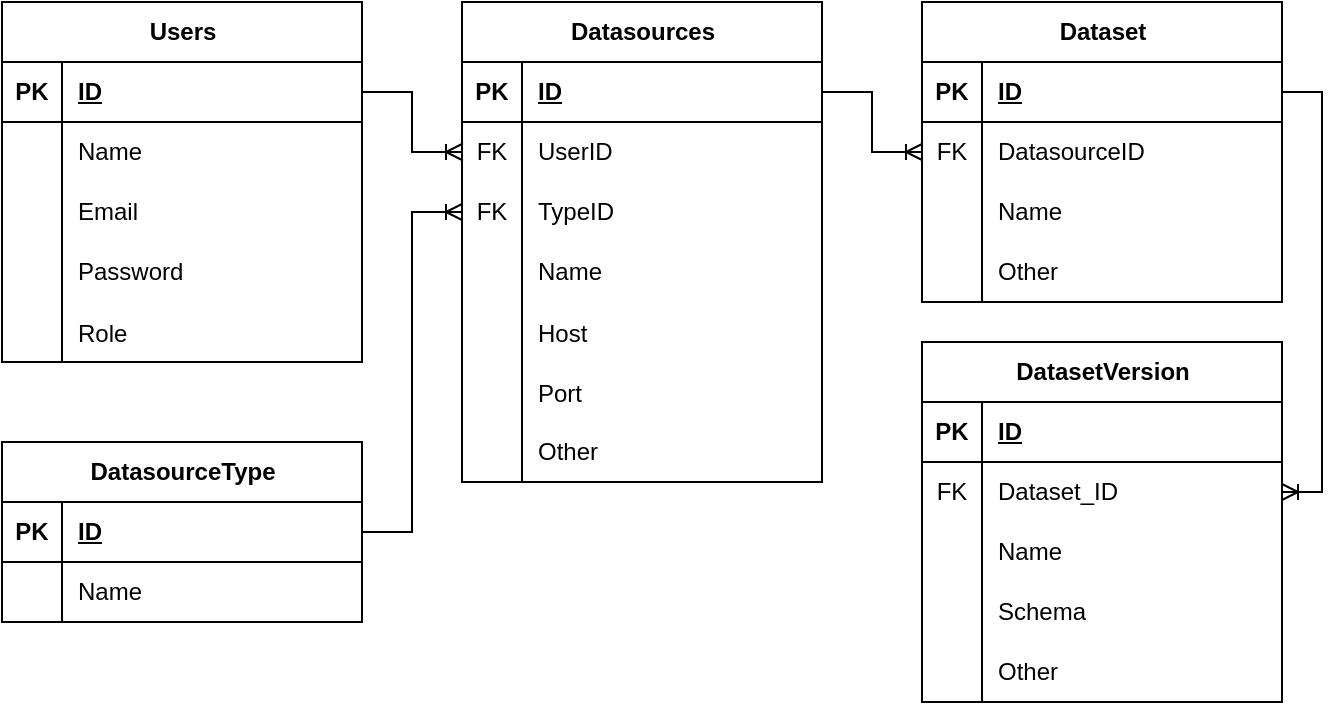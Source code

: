 <mxfile version="22.1.2" type="device">
  <diagram name="Page-1" id="ZjajD9KP9hbwqjibMX9D">
    <mxGraphModel dx="1236" dy="1306" grid="1" gridSize="10" guides="1" tooltips="1" connect="1" arrows="1" fold="1" page="1" pageScale="1" pageWidth="100" pageHeight="100" math="0" shadow="0">
      <root>
        <mxCell id="0" />
        <mxCell id="1" parent="0" />
        <mxCell id="6C2TpG5ncOEwIyX5WTde-1" value="Users" style="shape=table;startSize=30;container=1;collapsible=1;childLayout=tableLayout;fixedRows=1;rowLines=0;fontStyle=1;align=center;resizeLast=1;html=1;" vertex="1" parent="1">
          <mxGeometry x="-140" y="-680" width="180" height="180" as="geometry" />
        </mxCell>
        <mxCell id="6C2TpG5ncOEwIyX5WTde-2" value="" style="shape=tableRow;horizontal=0;startSize=0;swimlaneHead=0;swimlaneBody=0;fillColor=none;collapsible=0;dropTarget=0;points=[[0,0.5],[1,0.5]];portConstraint=eastwest;top=0;left=0;right=0;bottom=1;" vertex="1" parent="6C2TpG5ncOEwIyX5WTde-1">
          <mxGeometry y="30" width="180" height="30" as="geometry" />
        </mxCell>
        <mxCell id="6C2TpG5ncOEwIyX5WTde-3" value="PK" style="shape=partialRectangle;connectable=0;fillColor=none;top=0;left=0;bottom=0;right=0;fontStyle=1;overflow=hidden;whiteSpace=wrap;html=1;" vertex="1" parent="6C2TpG5ncOEwIyX5WTde-2">
          <mxGeometry width="30" height="30" as="geometry">
            <mxRectangle width="30" height="30" as="alternateBounds" />
          </mxGeometry>
        </mxCell>
        <mxCell id="6C2TpG5ncOEwIyX5WTde-4" value="ID" style="shape=partialRectangle;connectable=0;fillColor=none;top=0;left=0;bottom=0;right=0;align=left;spacingLeft=6;fontStyle=5;overflow=hidden;whiteSpace=wrap;html=1;" vertex="1" parent="6C2TpG5ncOEwIyX5WTde-2">
          <mxGeometry x="30" width="150" height="30" as="geometry">
            <mxRectangle width="150" height="30" as="alternateBounds" />
          </mxGeometry>
        </mxCell>
        <mxCell id="6C2TpG5ncOEwIyX5WTde-5" value="" style="shape=tableRow;horizontal=0;startSize=0;swimlaneHead=0;swimlaneBody=0;fillColor=none;collapsible=0;dropTarget=0;points=[[0,0.5],[1,0.5]];portConstraint=eastwest;top=0;left=0;right=0;bottom=0;" vertex="1" parent="6C2TpG5ncOEwIyX5WTde-1">
          <mxGeometry y="60" width="180" height="30" as="geometry" />
        </mxCell>
        <mxCell id="6C2TpG5ncOEwIyX5WTde-6" value="" style="shape=partialRectangle;connectable=0;fillColor=none;top=0;left=0;bottom=0;right=0;editable=1;overflow=hidden;whiteSpace=wrap;html=1;" vertex="1" parent="6C2TpG5ncOEwIyX5WTde-5">
          <mxGeometry width="30" height="30" as="geometry">
            <mxRectangle width="30" height="30" as="alternateBounds" />
          </mxGeometry>
        </mxCell>
        <mxCell id="6C2TpG5ncOEwIyX5WTde-7" value="Name" style="shape=partialRectangle;connectable=0;fillColor=none;top=0;left=0;bottom=0;right=0;align=left;spacingLeft=6;overflow=hidden;whiteSpace=wrap;html=1;" vertex="1" parent="6C2TpG5ncOEwIyX5WTde-5">
          <mxGeometry x="30" width="150" height="30" as="geometry">
            <mxRectangle width="150" height="30" as="alternateBounds" />
          </mxGeometry>
        </mxCell>
        <mxCell id="6C2TpG5ncOEwIyX5WTde-8" value="" style="shape=tableRow;horizontal=0;startSize=0;swimlaneHead=0;swimlaneBody=0;fillColor=none;collapsible=0;dropTarget=0;points=[[0,0.5],[1,0.5]];portConstraint=eastwest;top=0;left=0;right=0;bottom=0;" vertex="1" parent="6C2TpG5ncOEwIyX5WTde-1">
          <mxGeometry y="90" width="180" height="30" as="geometry" />
        </mxCell>
        <mxCell id="6C2TpG5ncOEwIyX5WTde-9" value="" style="shape=partialRectangle;connectable=0;fillColor=none;top=0;left=0;bottom=0;right=0;editable=1;overflow=hidden;whiteSpace=wrap;html=1;" vertex="1" parent="6C2TpG5ncOEwIyX5WTde-8">
          <mxGeometry width="30" height="30" as="geometry">
            <mxRectangle width="30" height="30" as="alternateBounds" />
          </mxGeometry>
        </mxCell>
        <mxCell id="6C2TpG5ncOEwIyX5WTde-10" value="Email" style="shape=partialRectangle;connectable=0;fillColor=none;top=0;left=0;bottom=0;right=0;align=left;spacingLeft=6;overflow=hidden;whiteSpace=wrap;html=1;" vertex="1" parent="6C2TpG5ncOEwIyX5WTde-8">
          <mxGeometry x="30" width="150" height="30" as="geometry">
            <mxRectangle width="150" height="30" as="alternateBounds" />
          </mxGeometry>
        </mxCell>
        <mxCell id="6C2TpG5ncOEwIyX5WTde-11" value="" style="shape=tableRow;horizontal=0;startSize=0;swimlaneHead=0;swimlaneBody=0;fillColor=none;collapsible=0;dropTarget=0;points=[[0,0.5],[1,0.5]];portConstraint=eastwest;top=0;left=0;right=0;bottom=0;" vertex="1" parent="6C2TpG5ncOEwIyX5WTde-1">
          <mxGeometry y="120" width="180" height="30" as="geometry" />
        </mxCell>
        <mxCell id="6C2TpG5ncOEwIyX5WTde-12" value="" style="shape=partialRectangle;connectable=0;fillColor=none;top=0;left=0;bottom=0;right=0;editable=1;overflow=hidden;whiteSpace=wrap;html=1;" vertex="1" parent="6C2TpG5ncOEwIyX5WTde-11">
          <mxGeometry width="30" height="30" as="geometry">
            <mxRectangle width="30" height="30" as="alternateBounds" />
          </mxGeometry>
        </mxCell>
        <mxCell id="6C2TpG5ncOEwIyX5WTde-13" value="Password" style="shape=partialRectangle;connectable=0;fillColor=none;top=0;left=0;bottom=0;right=0;align=left;spacingLeft=6;overflow=hidden;whiteSpace=wrap;html=1;" vertex="1" parent="6C2TpG5ncOEwIyX5WTde-11">
          <mxGeometry x="30" width="150" height="30" as="geometry">
            <mxRectangle width="150" height="30" as="alternateBounds" />
          </mxGeometry>
        </mxCell>
        <mxCell id="6C2TpG5ncOEwIyX5WTde-14" value="" style="shape=tableRow;horizontal=0;startSize=0;swimlaneHead=0;swimlaneBody=0;fillColor=none;collapsible=0;dropTarget=0;points=[[0,0.5],[1,0.5]];portConstraint=eastwest;top=0;left=0;right=0;bottom=0;" vertex="1" parent="6C2TpG5ncOEwIyX5WTde-1">
          <mxGeometry y="150" width="180" height="30" as="geometry" />
        </mxCell>
        <mxCell id="6C2TpG5ncOEwIyX5WTde-15" value="" style="shape=partialRectangle;connectable=0;fillColor=none;top=0;left=0;bottom=0;right=0;editable=1;overflow=hidden;" vertex="1" parent="6C2TpG5ncOEwIyX5WTde-14">
          <mxGeometry width="30" height="30" as="geometry">
            <mxRectangle width="30" height="30" as="alternateBounds" />
          </mxGeometry>
        </mxCell>
        <mxCell id="6C2TpG5ncOEwIyX5WTde-16" value="Role" style="shape=partialRectangle;connectable=0;fillColor=none;top=0;left=0;bottom=0;right=0;align=left;spacingLeft=6;overflow=hidden;" vertex="1" parent="6C2TpG5ncOEwIyX5WTde-14">
          <mxGeometry x="30" width="150" height="30" as="geometry">
            <mxRectangle width="150" height="30" as="alternateBounds" />
          </mxGeometry>
        </mxCell>
        <mxCell id="6C2TpG5ncOEwIyX5WTde-17" value="Datasources" style="shape=table;startSize=30;container=1;collapsible=1;childLayout=tableLayout;fixedRows=1;rowLines=0;fontStyle=1;align=center;resizeLast=1;html=1;" vertex="1" parent="1">
          <mxGeometry x="90" y="-680" width="180" height="240" as="geometry" />
        </mxCell>
        <mxCell id="6C2TpG5ncOEwIyX5WTde-18" value="" style="shape=tableRow;horizontal=0;startSize=0;swimlaneHead=0;swimlaneBody=0;fillColor=none;collapsible=0;dropTarget=0;points=[[0,0.5],[1,0.5]];portConstraint=eastwest;top=0;left=0;right=0;bottom=1;" vertex="1" parent="6C2TpG5ncOEwIyX5WTde-17">
          <mxGeometry y="30" width="180" height="30" as="geometry" />
        </mxCell>
        <mxCell id="6C2TpG5ncOEwIyX5WTde-19" value="PK" style="shape=partialRectangle;connectable=0;fillColor=none;top=0;left=0;bottom=0;right=0;fontStyle=1;overflow=hidden;whiteSpace=wrap;html=1;" vertex="1" parent="6C2TpG5ncOEwIyX5WTde-18">
          <mxGeometry width="30" height="30" as="geometry">
            <mxRectangle width="30" height="30" as="alternateBounds" />
          </mxGeometry>
        </mxCell>
        <mxCell id="6C2TpG5ncOEwIyX5WTde-20" value="ID" style="shape=partialRectangle;connectable=0;fillColor=none;top=0;left=0;bottom=0;right=0;align=left;spacingLeft=6;fontStyle=5;overflow=hidden;whiteSpace=wrap;html=1;" vertex="1" parent="6C2TpG5ncOEwIyX5WTde-18">
          <mxGeometry x="30" width="150" height="30" as="geometry">
            <mxRectangle width="150" height="30" as="alternateBounds" />
          </mxGeometry>
        </mxCell>
        <mxCell id="6C2TpG5ncOEwIyX5WTde-88" value="" style="shape=tableRow;horizontal=0;startSize=0;swimlaneHead=0;swimlaneBody=0;fillColor=none;collapsible=0;dropTarget=0;points=[[0,0.5],[1,0.5]];portConstraint=eastwest;top=0;left=0;right=0;bottom=0;" vertex="1" parent="6C2TpG5ncOEwIyX5WTde-17">
          <mxGeometry y="60" width="180" height="30" as="geometry" />
        </mxCell>
        <mxCell id="6C2TpG5ncOEwIyX5WTde-89" value="FK" style="shape=partialRectangle;connectable=0;fillColor=none;top=0;left=0;bottom=0;right=0;fontStyle=0;overflow=hidden;whiteSpace=wrap;html=1;" vertex="1" parent="6C2TpG5ncOEwIyX5WTde-88">
          <mxGeometry width="30" height="30" as="geometry">
            <mxRectangle width="30" height="30" as="alternateBounds" />
          </mxGeometry>
        </mxCell>
        <mxCell id="6C2TpG5ncOEwIyX5WTde-90" value="UserID" style="shape=partialRectangle;connectable=0;fillColor=none;top=0;left=0;bottom=0;right=0;align=left;spacingLeft=6;fontStyle=0;overflow=hidden;whiteSpace=wrap;html=1;" vertex="1" parent="6C2TpG5ncOEwIyX5WTde-88">
          <mxGeometry x="30" width="150" height="30" as="geometry">
            <mxRectangle width="150" height="30" as="alternateBounds" />
          </mxGeometry>
        </mxCell>
        <mxCell id="6C2TpG5ncOEwIyX5WTde-94" value="" style="shape=tableRow;horizontal=0;startSize=0;swimlaneHead=0;swimlaneBody=0;fillColor=none;collapsible=0;dropTarget=0;points=[[0,0.5],[1,0.5]];portConstraint=eastwest;top=0;left=0;right=0;bottom=0;" vertex="1" parent="6C2TpG5ncOEwIyX5WTde-17">
          <mxGeometry y="90" width="180" height="30" as="geometry" />
        </mxCell>
        <mxCell id="6C2TpG5ncOEwIyX5WTde-95" value="FK" style="shape=partialRectangle;connectable=0;fillColor=none;top=0;left=0;bottom=0;right=0;fontStyle=0;overflow=hidden;whiteSpace=wrap;html=1;" vertex="1" parent="6C2TpG5ncOEwIyX5WTde-94">
          <mxGeometry width="30" height="30" as="geometry">
            <mxRectangle width="30" height="30" as="alternateBounds" />
          </mxGeometry>
        </mxCell>
        <mxCell id="6C2TpG5ncOEwIyX5WTde-96" value="TypeID" style="shape=partialRectangle;connectable=0;fillColor=none;top=0;left=0;bottom=0;right=0;align=left;spacingLeft=6;fontStyle=0;overflow=hidden;whiteSpace=wrap;html=1;" vertex="1" parent="6C2TpG5ncOEwIyX5WTde-94">
          <mxGeometry x="30" width="150" height="30" as="geometry">
            <mxRectangle width="150" height="30" as="alternateBounds" />
          </mxGeometry>
        </mxCell>
        <mxCell id="6C2TpG5ncOEwIyX5WTde-24" value="" style="shape=tableRow;horizontal=0;startSize=0;swimlaneHead=0;swimlaneBody=0;fillColor=none;collapsible=0;dropTarget=0;points=[[0,0.5],[1,0.5]];portConstraint=eastwest;top=0;left=0;right=0;bottom=0;" vertex="1" parent="6C2TpG5ncOEwIyX5WTde-17">
          <mxGeometry y="120" width="180" height="30" as="geometry" />
        </mxCell>
        <mxCell id="6C2TpG5ncOEwIyX5WTde-25" value="" style="shape=partialRectangle;connectable=0;fillColor=none;top=0;left=0;bottom=0;right=0;editable=1;overflow=hidden;whiteSpace=wrap;html=1;" vertex="1" parent="6C2TpG5ncOEwIyX5WTde-24">
          <mxGeometry width="30" height="30" as="geometry">
            <mxRectangle width="30" height="30" as="alternateBounds" />
          </mxGeometry>
        </mxCell>
        <mxCell id="6C2TpG5ncOEwIyX5WTde-26" value="Name" style="shape=partialRectangle;connectable=0;fillColor=none;top=0;left=0;bottom=0;right=0;align=left;spacingLeft=6;overflow=hidden;whiteSpace=wrap;html=1;" vertex="1" parent="6C2TpG5ncOEwIyX5WTde-24">
          <mxGeometry x="30" width="150" height="30" as="geometry">
            <mxRectangle width="150" height="30" as="alternateBounds" />
          </mxGeometry>
        </mxCell>
        <mxCell id="6C2TpG5ncOEwIyX5WTde-37" value="" style="shape=tableRow;horizontal=0;startSize=0;swimlaneHead=0;swimlaneBody=0;fillColor=none;collapsible=0;dropTarget=0;points=[[0,0.5],[1,0.5]];portConstraint=eastwest;top=0;left=0;right=0;bottom=0;" vertex="1" parent="6C2TpG5ncOEwIyX5WTde-17">
          <mxGeometry y="150" width="180" height="30" as="geometry" />
        </mxCell>
        <mxCell id="6C2TpG5ncOEwIyX5WTde-38" value="" style="shape=partialRectangle;connectable=0;fillColor=none;top=0;left=0;bottom=0;right=0;editable=1;overflow=hidden;" vertex="1" parent="6C2TpG5ncOEwIyX5WTde-37">
          <mxGeometry width="30" height="30" as="geometry">
            <mxRectangle width="30" height="30" as="alternateBounds" />
          </mxGeometry>
        </mxCell>
        <mxCell id="6C2TpG5ncOEwIyX5WTde-39" value="Host" style="shape=partialRectangle;connectable=0;fillColor=none;top=0;left=0;bottom=0;right=0;align=left;spacingLeft=6;overflow=hidden;" vertex="1" parent="6C2TpG5ncOEwIyX5WTde-37">
          <mxGeometry x="30" width="150" height="30" as="geometry">
            <mxRectangle width="150" height="30" as="alternateBounds" />
          </mxGeometry>
        </mxCell>
        <mxCell id="6C2TpG5ncOEwIyX5WTde-40" value="" style="shape=tableRow;horizontal=0;startSize=0;swimlaneHead=0;swimlaneBody=0;fillColor=none;collapsible=0;dropTarget=0;points=[[0,0.5],[1,0.5]];portConstraint=eastwest;top=0;left=0;right=0;bottom=0;" vertex="1" parent="6C2TpG5ncOEwIyX5WTde-17">
          <mxGeometry y="180" width="180" height="30" as="geometry" />
        </mxCell>
        <mxCell id="6C2TpG5ncOEwIyX5WTde-41" value="" style="shape=partialRectangle;connectable=0;fillColor=none;top=0;left=0;bottom=0;right=0;editable=1;overflow=hidden;" vertex="1" parent="6C2TpG5ncOEwIyX5WTde-40">
          <mxGeometry width="30" height="30" as="geometry">
            <mxRectangle width="30" height="30" as="alternateBounds" />
          </mxGeometry>
        </mxCell>
        <mxCell id="6C2TpG5ncOEwIyX5WTde-42" value="Port" style="shape=partialRectangle;connectable=0;fillColor=none;top=0;left=0;bottom=0;right=0;align=left;spacingLeft=6;overflow=hidden;" vertex="1" parent="6C2TpG5ncOEwIyX5WTde-40">
          <mxGeometry x="30" width="150" height="30" as="geometry">
            <mxRectangle width="150" height="30" as="alternateBounds" />
          </mxGeometry>
        </mxCell>
        <mxCell id="6C2TpG5ncOEwIyX5WTde-27" value="" style="shape=tableRow;horizontal=0;startSize=0;swimlaneHead=0;swimlaneBody=0;fillColor=none;collapsible=0;dropTarget=0;points=[[0,0.5],[1,0.5]];portConstraint=eastwest;top=0;left=0;right=0;bottom=0;" vertex="1" parent="6C2TpG5ncOEwIyX5WTde-17">
          <mxGeometry y="210" width="180" height="30" as="geometry" />
        </mxCell>
        <mxCell id="6C2TpG5ncOEwIyX5WTde-28" value="" style="shape=partialRectangle;connectable=0;fillColor=none;top=0;left=0;bottom=0;right=0;editable=1;overflow=hidden;whiteSpace=wrap;html=1;" vertex="1" parent="6C2TpG5ncOEwIyX5WTde-27">
          <mxGeometry width="30" height="30" as="geometry">
            <mxRectangle width="30" height="30" as="alternateBounds" />
          </mxGeometry>
        </mxCell>
        <mxCell id="6C2TpG5ncOEwIyX5WTde-29" value="Other" style="shape=partialRectangle;connectable=0;fillColor=none;top=0;left=0;bottom=0;right=0;align=left;spacingLeft=6;overflow=hidden;whiteSpace=wrap;html=1;" vertex="1" parent="6C2TpG5ncOEwIyX5WTde-27">
          <mxGeometry x="30" width="150" height="30" as="geometry">
            <mxRectangle width="150" height="30" as="alternateBounds" />
          </mxGeometry>
        </mxCell>
        <mxCell id="6C2TpG5ncOEwIyX5WTde-43" value="Dataset" style="shape=table;startSize=30;container=1;collapsible=1;childLayout=tableLayout;fixedRows=1;rowLines=0;fontStyle=1;align=center;resizeLast=1;html=1;" vertex="1" parent="1">
          <mxGeometry x="320" y="-680" width="180" height="150" as="geometry" />
        </mxCell>
        <mxCell id="6C2TpG5ncOEwIyX5WTde-44" value="" style="shape=tableRow;horizontal=0;startSize=0;swimlaneHead=0;swimlaneBody=0;fillColor=none;collapsible=0;dropTarget=0;points=[[0,0.5],[1,0.5]];portConstraint=eastwest;top=0;left=0;right=0;bottom=1;" vertex="1" parent="6C2TpG5ncOEwIyX5WTde-43">
          <mxGeometry y="30" width="180" height="30" as="geometry" />
        </mxCell>
        <mxCell id="6C2TpG5ncOEwIyX5WTde-45" value="PK" style="shape=partialRectangle;connectable=0;fillColor=none;top=0;left=0;bottom=0;right=0;fontStyle=1;overflow=hidden;whiteSpace=wrap;html=1;" vertex="1" parent="6C2TpG5ncOEwIyX5WTde-44">
          <mxGeometry width="30" height="30" as="geometry">
            <mxRectangle width="30" height="30" as="alternateBounds" />
          </mxGeometry>
        </mxCell>
        <mxCell id="6C2TpG5ncOEwIyX5WTde-46" value="ID" style="shape=partialRectangle;connectable=0;fillColor=none;top=0;left=0;bottom=0;right=0;align=left;spacingLeft=6;fontStyle=5;overflow=hidden;whiteSpace=wrap;html=1;" vertex="1" parent="6C2TpG5ncOEwIyX5WTde-44">
          <mxGeometry x="30" width="150" height="30" as="geometry">
            <mxRectangle width="150" height="30" as="alternateBounds" />
          </mxGeometry>
        </mxCell>
        <mxCell id="6C2TpG5ncOEwIyX5WTde-56" value="" style="shape=tableRow;horizontal=0;startSize=0;swimlaneHead=0;swimlaneBody=0;fillColor=none;collapsible=0;dropTarget=0;points=[[0,0.5],[1,0.5]];portConstraint=eastwest;top=0;left=0;right=0;bottom=0;" vertex="1" parent="6C2TpG5ncOEwIyX5WTde-43">
          <mxGeometry y="60" width="180" height="30" as="geometry" />
        </mxCell>
        <mxCell id="6C2TpG5ncOEwIyX5WTde-57" value="FK" style="shape=partialRectangle;connectable=0;fillColor=none;top=0;left=0;bottom=0;right=0;fontStyle=0;overflow=hidden;whiteSpace=wrap;html=1;" vertex="1" parent="6C2TpG5ncOEwIyX5WTde-56">
          <mxGeometry width="30" height="30" as="geometry">
            <mxRectangle width="30" height="30" as="alternateBounds" />
          </mxGeometry>
        </mxCell>
        <mxCell id="6C2TpG5ncOEwIyX5WTde-58" value="DatasourceID" style="shape=partialRectangle;connectable=0;fillColor=none;top=0;left=0;bottom=0;right=0;align=left;spacingLeft=6;fontStyle=0;overflow=hidden;whiteSpace=wrap;html=1;" vertex="1" parent="6C2TpG5ncOEwIyX5WTde-56">
          <mxGeometry x="30" width="150" height="30" as="geometry">
            <mxRectangle width="150" height="30" as="alternateBounds" />
          </mxGeometry>
        </mxCell>
        <mxCell id="6C2TpG5ncOEwIyX5WTde-47" value="" style="shape=tableRow;horizontal=0;startSize=0;swimlaneHead=0;swimlaneBody=0;fillColor=none;collapsible=0;dropTarget=0;points=[[0,0.5],[1,0.5]];portConstraint=eastwest;top=0;left=0;right=0;bottom=0;" vertex="1" parent="6C2TpG5ncOEwIyX5WTde-43">
          <mxGeometry y="90" width="180" height="30" as="geometry" />
        </mxCell>
        <mxCell id="6C2TpG5ncOEwIyX5WTde-48" value="" style="shape=partialRectangle;connectable=0;fillColor=none;top=0;left=0;bottom=0;right=0;editable=1;overflow=hidden;whiteSpace=wrap;html=1;" vertex="1" parent="6C2TpG5ncOEwIyX5WTde-47">
          <mxGeometry width="30" height="30" as="geometry">
            <mxRectangle width="30" height="30" as="alternateBounds" />
          </mxGeometry>
        </mxCell>
        <mxCell id="6C2TpG5ncOEwIyX5WTde-49" value="Name" style="shape=partialRectangle;connectable=0;fillColor=none;top=0;left=0;bottom=0;right=0;align=left;spacingLeft=6;overflow=hidden;whiteSpace=wrap;html=1;" vertex="1" parent="6C2TpG5ncOEwIyX5WTde-47">
          <mxGeometry x="30" width="150" height="30" as="geometry">
            <mxRectangle width="150" height="30" as="alternateBounds" />
          </mxGeometry>
        </mxCell>
        <mxCell id="6C2TpG5ncOEwIyX5WTde-50" value="" style="shape=tableRow;horizontal=0;startSize=0;swimlaneHead=0;swimlaneBody=0;fillColor=none;collapsible=0;dropTarget=0;points=[[0,0.5],[1,0.5]];portConstraint=eastwest;top=0;left=0;right=0;bottom=0;" vertex="1" parent="6C2TpG5ncOEwIyX5WTde-43">
          <mxGeometry y="120" width="180" height="30" as="geometry" />
        </mxCell>
        <mxCell id="6C2TpG5ncOEwIyX5WTde-51" value="" style="shape=partialRectangle;connectable=0;fillColor=none;top=0;left=0;bottom=0;right=0;editable=1;overflow=hidden;whiteSpace=wrap;html=1;" vertex="1" parent="6C2TpG5ncOEwIyX5WTde-50">
          <mxGeometry width="30" height="30" as="geometry">
            <mxRectangle width="30" height="30" as="alternateBounds" />
          </mxGeometry>
        </mxCell>
        <mxCell id="6C2TpG5ncOEwIyX5WTde-52" value="Other" style="shape=partialRectangle;connectable=0;fillColor=none;top=0;left=0;bottom=0;right=0;align=left;spacingLeft=6;overflow=hidden;whiteSpace=wrap;html=1;" vertex="1" parent="6C2TpG5ncOEwIyX5WTde-50">
          <mxGeometry x="30" width="150" height="30" as="geometry">
            <mxRectangle width="150" height="30" as="alternateBounds" />
          </mxGeometry>
        </mxCell>
        <mxCell id="6C2TpG5ncOEwIyX5WTde-59" value="DatasetVersion" style="shape=table;startSize=30;container=1;collapsible=1;childLayout=tableLayout;fixedRows=1;rowLines=0;fontStyle=1;align=center;resizeLast=1;html=1;" vertex="1" parent="1">
          <mxGeometry x="320" y="-510" width="180" height="180" as="geometry" />
        </mxCell>
        <mxCell id="6C2TpG5ncOEwIyX5WTde-60" value="" style="shape=tableRow;horizontal=0;startSize=0;swimlaneHead=0;swimlaneBody=0;fillColor=none;collapsible=0;dropTarget=0;points=[[0,0.5],[1,0.5]];portConstraint=eastwest;top=0;left=0;right=0;bottom=1;" vertex="1" parent="6C2TpG5ncOEwIyX5WTde-59">
          <mxGeometry y="30" width="180" height="30" as="geometry" />
        </mxCell>
        <mxCell id="6C2TpG5ncOEwIyX5WTde-61" value="PK" style="shape=partialRectangle;connectable=0;fillColor=none;top=0;left=0;bottom=0;right=0;fontStyle=1;overflow=hidden;whiteSpace=wrap;html=1;" vertex="1" parent="6C2TpG5ncOEwIyX5WTde-60">
          <mxGeometry width="30" height="30" as="geometry">
            <mxRectangle width="30" height="30" as="alternateBounds" />
          </mxGeometry>
        </mxCell>
        <mxCell id="6C2TpG5ncOEwIyX5WTde-62" value="ID" style="shape=partialRectangle;connectable=0;fillColor=none;top=0;left=0;bottom=0;right=0;align=left;spacingLeft=6;fontStyle=5;overflow=hidden;whiteSpace=wrap;html=1;" vertex="1" parent="6C2TpG5ncOEwIyX5WTde-60">
          <mxGeometry x="30" width="150" height="30" as="geometry">
            <mxRectangle width="150" height="30" as="alternateBounds" />
          </mxGeometry>
        </mxCell>
        <mxCell id="6C2TpG5ncOEwIyX5WTde-72" value="" style="shape=tableRow;horizontal=0;startSize=0;swimlaneHead=0;swimlaneBody=0;fillColor=none;collapsible=0;dropTarget=0;points=[[0,0.5],[1,0.5]];portConstraint=eastwest;top=0;left=0;right=0;bottom=0;" vertex="1" parent="6C2TpG5ncOEwIyX5WTde-59">
          <mxGeometry y="60" width="180" height="30" as="geometry" />
        </mxCell>
        <mxCell id="6C2TpG5ncOEwIyX5WTde-73" value="FK" style="shape=partialRectangle;connectable=0;fillColor=none;top=0;left=0;bottom=0;right=0;fontStyle=0;overflow=hidden;whiteSpace=wrap;html=1;" vertex="1" parent="6C2TpG5ncOEwIyX5WTde-72">
          <mxGeometry width="30" height="30" as="geometry">
            <mxRectangle width="30" height="30" as="alternateBounds" />
          </mxGeometry>
        </mxCell>
        <mxCell id="6C2TpG5ncOEwIyX5WTde-74" value="Dataset_ID" style="shape=partialRectangle;connectable=0;fillColor=none;top=0;left=0;bottom=0;right=0;align=left;spacingLeft=6;fontStyle=0;overflow=hidden;whiteSpace=wrap;html=1;" vertex="1" parent="6C2TpG5ncOEwIyX5WTde-72">
          <mxGeometry x="30" width="150" height="30" as="geometry">
            <mxRectangle width="150" height="30" as="alternateBounds" />
          </mxGeometry>
        </mxCell>
        <mxCell id="6C2TpG5ncOEwIyX5WTde-63" value="" style="shape=tableRow;horizontal=0;startSize=0;swimlaneHead=0;swimlaneBody=0;fillColor=none;collapsible=0;dropTarget=0;points=[[0,0.5],[1,0.5]];portConstraint=eastwest;top=0;left=0;right=0;bottom=0;" vertex="1" parent="6C2TpG5ncOEwIyX5WTde-59">
          <mxGeometry y="90" width="180" height="30" as="geometry" />
        </mxCell>
        <mxCell id="6C2TpG5ncOEwIyX5WTde-64" value="" style="shape=partialRectangle;connectable=0;fillColor=none;top=0;left=0;bottom=0;right=0;editable=1;overflow=hidden;whiteSpace=wrap;html=1;" vertex="1" parent="6C2TpG5ncOEwIyX5WTde-63">
          <mxGeometry width="30" height="30" as="geometry">
            <mxRectangle width="30" height="30" as="alternateBounds" />
          </mxGeometry>
        </mxCell>
        <mxCell id="6C2TpG5ncOEwIyX5WTde-65" value="Name" style="shape=partialRectangle;connectable=0;fillColor=none;top=0;left=0;bottom=0;right=0;align=left;spacingLeft=6;overflow=hidden;whiteSpace=wrap;html=1;" vertex="1" parent="6C2TpG5ncOEwIyX5WTde-63">
          <mxGeometry x="30" width="150" height="30" as="geometry">
            <mxRectangle width="150" height="30" as="alternateBounds" />
          </mxGeometry>
        </mxCell>
        <mxCell id="6C2TpG5ncOEwIyX5WTde-66" value="" style="shape=tableRow;horizontal=0;startSize=0;swimlaneHead=0;swimlaneBody=0;fillColor=none;collapsible=0;dropTarget=0;points=[[0,0.5],[1,0.5]];portConstraint=eastwest;top=0;left=0;right=0;bottom=0;" vertex="1" parent="6C2TpG5ncOEwIyX5WTde-59">
          <mxGeometry y="120" width="180" height="30" as="geometry" />
        </mxCell>
        <mxCell id="6C2TpG5ncOEwIyX5WTde-67" value="" style="shape=partialRectangle;connectable=0;fillColor=none;top=0;left=0;bottom=0;right=0;editable=1;overflow=hidden;whiteSpace=wrap;html=1;" vertex="1" parent="6C2TpG5ncOEwIyX5WTde-66">
          <mxGeometry width="30" height="30" as="geometry">
            <mxRectangle width="30" height="30" as="alternateBounds" />
          </mxGeometry>
        </mxCell>
        <mxCell id="6C2TpG5ncOEwIyX5WTde-68" value="Schema" style="shape=partialRectangle;connectable=0;fillColor=none;top=0;left=0;bottom=0;right=0;align=left;spacingLeft=6;overflow=hidden;whiteSpace=wrap;html=1;" vertex="1" parent="6C2TpG5ncOEwIyX5WTde-66">
          <mxGeometry x="30" width="150" height="30" as="geometry">
            <mxRectangle width="150" height="30" as="alternateBounds" />
          </mxGeometry>
        </mxCell>
        <mxCell id="6C2TpG5ncOEwIyX5WTde-69" value="" style="shape=tableRow;horizontal=0;startSize=0;swimlaneHead=0;swimlaneBody=0;fillColor=none;collapsible=0;dropTarget=0;points=[[0,0.5],[1,0.5]];portConstraint=eastwest;top=0;left=0;right=0;bottom=0;" vertex="1" parent="6C2TpG5ncOEwIyX5WTde-59">
          <mxGeometry y="150" width="180" height="30" as="geometry" />
        </mxCell>
        <mxCell id="6C2TpG5ncOEwIyX5WTde-70" value="" style="shape=partialRectangle;connectable=0;fillColor=none;top=0;left=0;bottom=0;right=0;editable=1;overflow=hidden;whiteSpace=wrap;html=1;" vertex="1" parent="6C2TpG5ncOEwIyX5WTde-69">
          <mxGeometry width="30" height="30" as="geometry">
            <mxRectangle width="30" height="30" as="alternateBounds" />
          </mxGeometry>
        </mxCell>
        <mxCell id="6C2TpG5ncOEwIyX5WTde-71" value="Other" style="shape=partialRectangle;connectable=0;fillColor=none;top=0;left=0;bottom=0;right=0;align=left;spacingLeft=6;overflow=hidden;whiteSpace=wrap;html=1;" vertex="1" parent="6C2TpG5ncOEwIyX5WTde-69">
          <mxGeometry x="30" width="150" height="30" as="geometry">
            <mxRectangle width="150" height="30" as="alternateBounds" />
          </mxGeometry>
        </mxCell>
        <mxCell id="6C2TpG5ncOEwIyX5WTde-75" value="DatasourceType" style="shape=table;startSize=30;container=1;collapsible=1;childLayout=tableLayout;fixedRows=1;rowLines=0;fontStyle=1;align=center;resizeLast=1;html=1;" vertex="1" parent="1">
          <mxGeometry x="-140" y="-460" width="180" height="90" as="geometry" />
        </mxCell>
        <mxCell id="6C2TpG5ncOEwIyX5WTde-76" value="" style="shape=tableRow;horizontal=0;startSize=0;swimlaneHead=0;swimlaneBody=0;fillColor=none;collapsible=0;dropTarget=0;points=[[0,0.5],[1,0.5]];portConstraint=eastwest;top=0;left=0;right=0;bottom=1;" vertex="1" parent="6C2TpG5ncOEwIyX5WTde-75">
          <mxGeometry y="30" width="180" height="30" as="geometry" />
        </mxCell>
        <mxCell id="6C2TpG5ncOEwIyX5WTde-77" value="PK" style="shape=partialRectangle;connectable=0;fillColor=none;top=0;left=0;bottom=0;right=0;fontStyle=1;overflow=hidden;whiteSpace=wrap;html=1;" vertex="1" parent="6C2TpG5ncOEwIyX5WTde-76">
          <mxGeometry width="30" height="30" as="geometry">
            <mxRectangle width="30" height="30" as="alternateBounds" />
          </mxGeometry>
        </mxCell>
        <mxCell id="6C2TpG5ncOEwIyX5WTde-78" value="ID" style="shape=partialRectangle;connectable=0;fillColor=none;top=0;left=0;bottom=0;right=0;align=left;spacingLeft=6;fontStyle=5;overflow=hidden;whiteSpace=wrap;html=1;" vertex="1" parent="6C2TpG5ncOEwIyX5WTde-76">
          <mxGeometry x="30" width="150" height="30" as="geometry">
            <mxRectangle width="150" height="30" as="alternateBounds" />
          </mxGeometry>
        </mxCell>
        <mxCell id="6C2TpG5ncOEwIyX5WTde-79" value="" style="shape=tableRow;horizontal=0;startSize=0;swimlaneHead=0;swimlaneBody=0;fillColor=none;collapsible=0;dropTarget=0;points=[[0,0.5],[1,0.5]];portConstraint=eastwest;top=0;left=0;right=0;bottom=0;" vertex="1" parent="6C2TpG5ncOEwIyX5WTde-75">
          <mxGeometry y="60" width="180" height="30" as="geometry" />
        </mxCell>
        <mxCell id="6C2TpG5ncOEwIyX5WTde-80" value="" style="shape=partialRectangle;connectable=0;fillColor=none;top=0;left=0;bottom=0;right=0;editable=1;overflow=hidden;whiteSpace=wrap;html=1;" vertex="1" parent="6C2TpG5ncOEwIyX5WTde-79">
          <mxGeometry width="30" height="30" as="geometry">
            <mxRectangle width="30" height="30" as="alternateBounds" />
          </mxGeometry>
        </mxCell>
        <mxCell id="6C2TpG5ncOEwIyX5WTde-81" value="Name" style="shape=partialRectangle;connectable=0;fillColor=none;top=0;left=0;bottom=0;right=0;align=left;spacingLeft=6;overflow=hidden;whiteSpace=wrap;html=1;" vertex="1" parent="6C2TpG5ncOEwIyX5WTde-79">
          <mxGeometry x="30" width="150" height="30" as="geometry">
            <mxRectangle width="150" height="30" as="alternateBounds" />
          </mxGeometry>
        </mxCell>
        <mxCell id="6C2TpG5ncOEwIyX5WTde-97" value="" style="edgeStyle=orthogonalEdgeStyle;fontSize=12;html=1;endArrow=ERoneToMany;rounded=0;exitX=1;exitY=0.5;exitDx=0;exitDy=0;entryX=0;entryY=0.5;entryDx=0;entryDy=0;" edge="1" parent="1" source="6C2TpG5ncOEwIyX5WTde-2" target="6C2TpG5ncOEwIyX5WTde-88">
          <mxGeometry width="100" height="100" relative="1" as="geometry">
            <mxPoint y="-410" as="sourcePoint" />
            <mxPoint x="100" y="-510" as="targetPoint" />
          </mxGeometry>
        </mxCell>
        <mxCell id="6C2TpG5ncOEwIyX5WTde-99" value="" style="edgeStyle=orthogonalEdgeStyle;fontSize=12;html=1;endArrow=ERoneToMany;rounded=0;exitX=1;exitY=0.5;exitDx=0;exitDy=0;entryX=0;entryY=0.5;entryDx=0;entryDy=0;" edge="1" parent="1" source="6C2TpG5ncOEwIyX5WTde-18" target="6C2TpG5ncOEwIyX5WTde-56">
          <mxGeometry width="100" height="100" relative="1" as="geometry">
            <mxPoint x="300" y="-620" as="sourcePoint" />
            <mxPoint x="350" y="-590" as="targetPoint" />
          </mxGeometry>
        </mxCell>
        <mxCell id="6C2TpG5ncOEwIyX5WTde-100" value="" style="edgeStyle=orthogonalEdgeStyle;fontSize=12;html=1;endArrow=ERoneToMany;rounded=0;exitX=1;exitY=0.5;exitDx=0;exitDy=0;" edge="1" parent="1" source="6C2TpG5ncOEwIyX5WTde-76" target="6C2TpG5ncOEwIyX5WTde-94">
          <mxGeometry width="100" height="100" relative="1" as="geometry">
            <mxPoint x="50" y="-430" as="sourcePoint" />
            <mxPoint x="89.5" y="-450" as="targetPoint" />
          </mxGeometry>
        </mxCell>
        <mxCell id="6C2TpG5ncOEwIyX5WTde-103" value="" style="edgeStyle=orthogonalEdgeStyle;fontSize=12;html=1;endArrow=ERoneToMany;rounded=0;exitX=1;exitY=0.5;exitDx=0;exitDy=0;" edge="1" parent="1" source="6C2TpG5ncOEwIyX5WTde-44" target="6C2TpG5ncOEwIyX5WTde-72">
          <mxGeometry width="100" height="100" relative="1" as="geometry">
            <mxPoint x="180" y="-370" as="sourcePoint" />
            <mxPoint x="230" y="-340" as="targetPoint" />
            <Array as="points">
              <mxPoint x="520" y="-635" />
              <mxPoint x="520" y="-435" />
            </Array>
          </mxGeometry>
        </mxCell>
      </root>
    </mxGraphModel>
  </diagram>
</mxfile>
